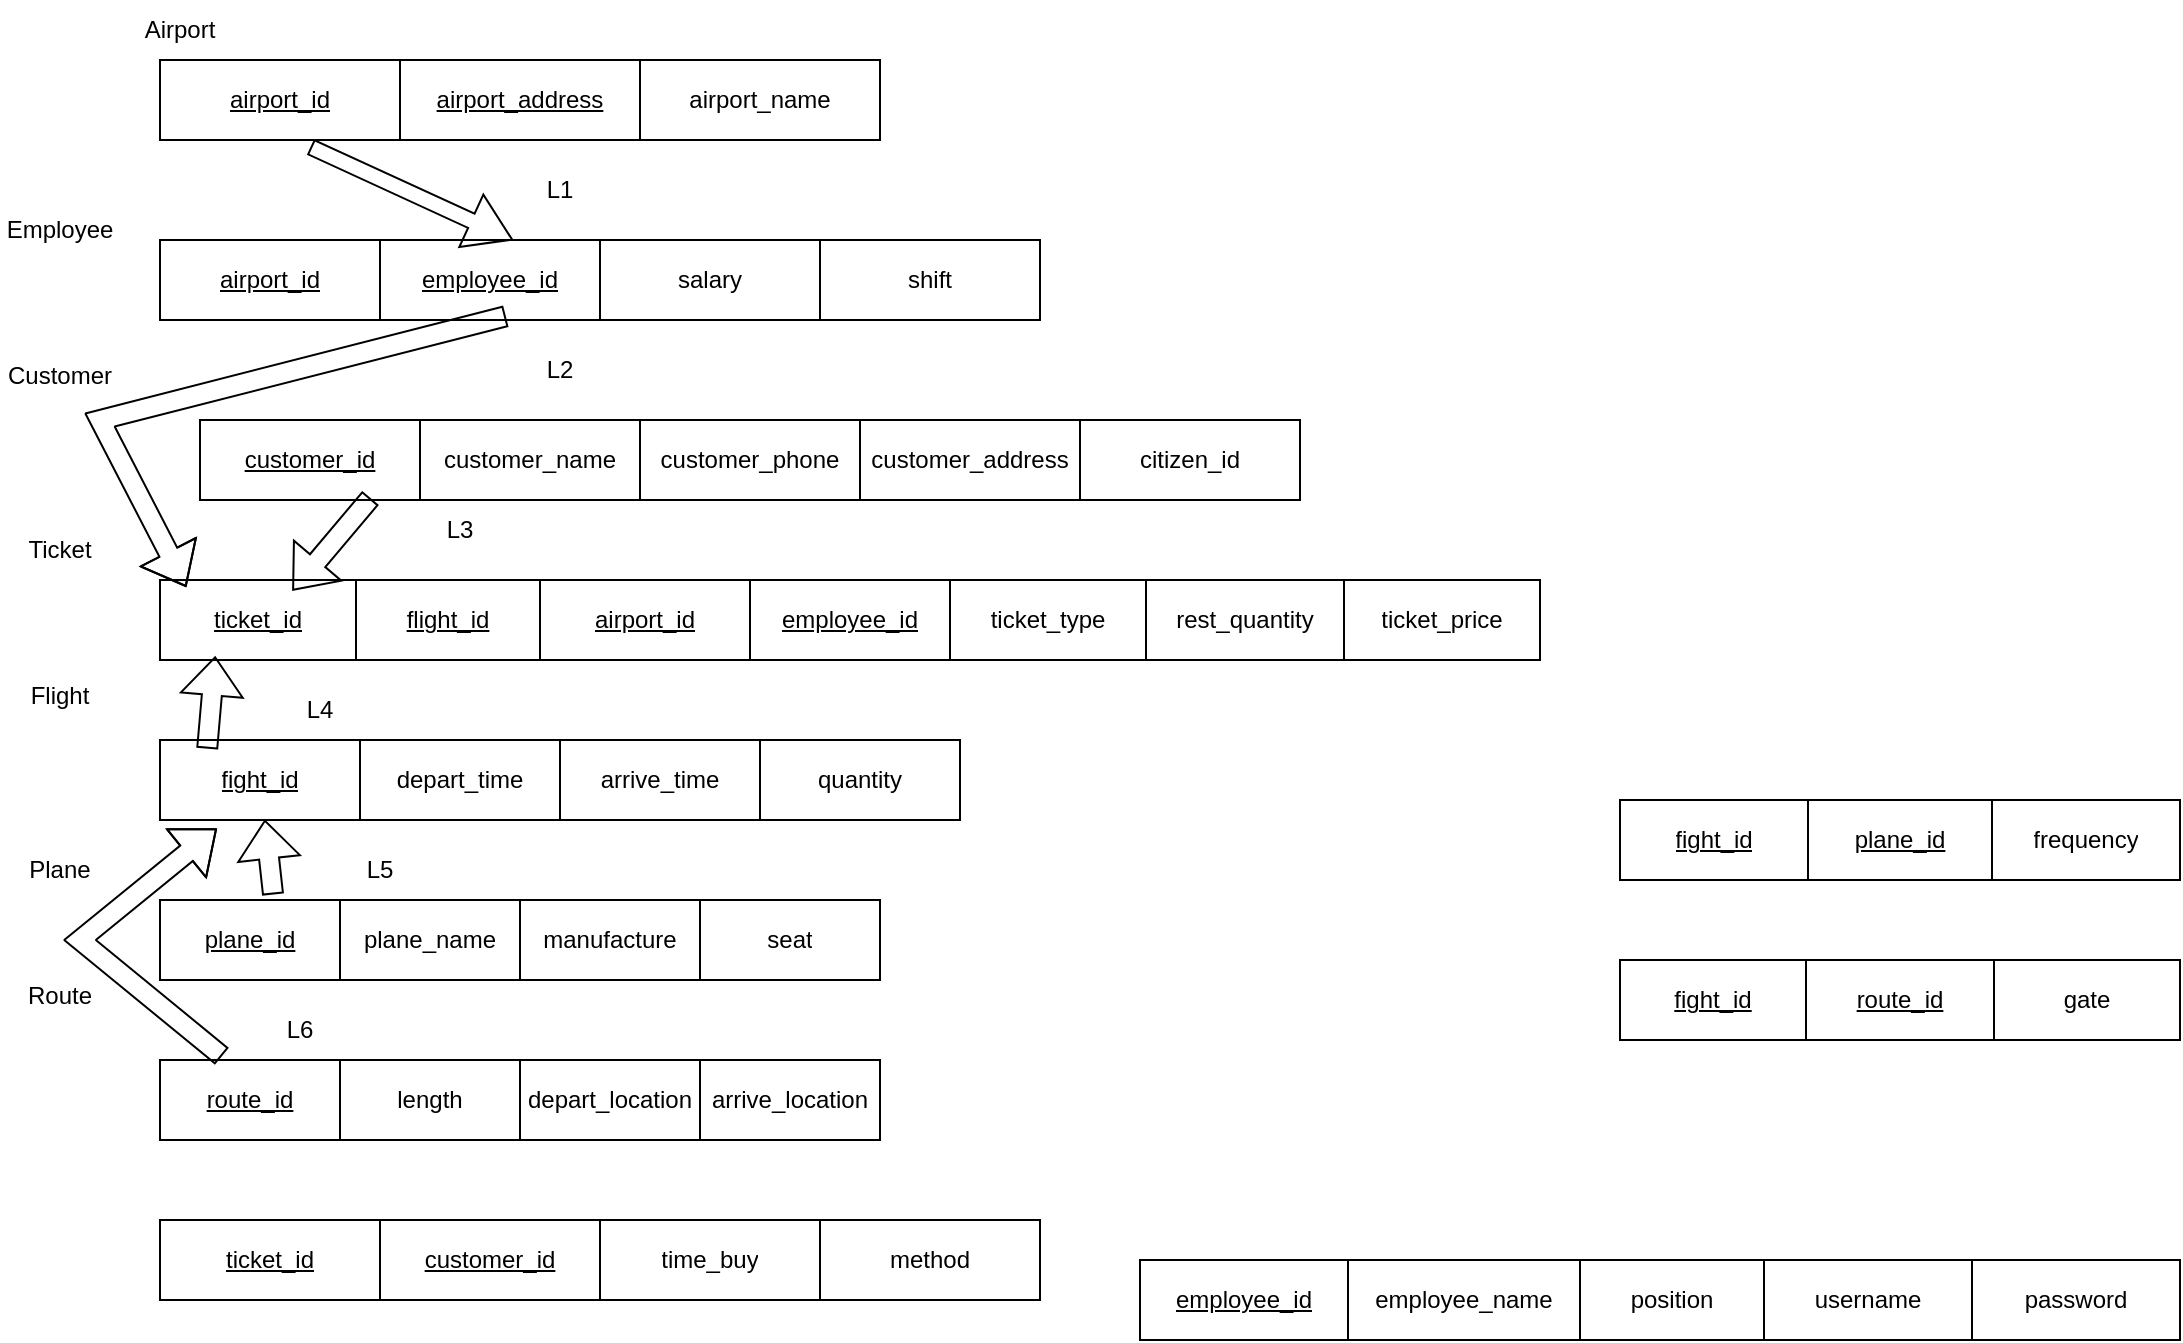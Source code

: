 <mxfile version="26.2.9">
  <diagram name="Page-1" id="2ppMY8HaYaGod2oETGBw">
    <mxGraphModel dx="1238" dy="633" grid="1" gridSize="10" guides="1" tooltips="1" connect="1" arrows="1" fold="1" page="1" pageScale="1" pageWidth="850" pageHeight="1100" math="0" shadow="0">
      <root>
        <mxCell id="0" />
        <mxCell id="1" parent="0" />
        <mxCell id="t6_VdybP5JX7vsFyHu6O-8" value="" style="shape=table;startSize=0;container=1;collapsible=0;childLayout=tableLayout;" parent="1" vertex="1">
          <mxGeometry x="80" y="60" width="360" height="40" as="geometry" />
        </mxCell>
        <mxCell id="t6_VdybP5JX7vsFyHu6O-9" value="" style="shape=tableRow;horizontal=0;startSize=0;swimlaneHead=0;swimlaneBody=0;strokeColor=inherit;top=0;left=0;bottom=0;right=0;collapsible=0;dropTarget=0;fillColor=none;points=[[0,0.5],[1,0.5]];portConstraint=eastwest;" parent="t6_VdybP5JX7vsFyHu6O-8" vertex="1">
          <mxGeometry width="360" height="40" as="geometry" />
        </mxCell>
        <mxCell id="t6_VdybP5JX7vsFyHu6O-10" value="&lt;u&gt;airport_id&lt;/u&gt;" style="shape=partialRectangle;html=1;whiteSpace=wrap;connectable=0;strokeColor=inherit;overflow=hidden;fillColor=none;top=0;left=0;bottom=0;right=0;pointerEvents=1;" parent="t6_VdybP5JX7vsFyHu6O-9" vertex="1">
          <mxGeometry width="120" height="40" as="geometry">
            <mxRectangle width="120" height="40" as="alternateBounds" />
          </mxGeometry>
        </mxCell>
        <mxCell id="t6_VdybP5JX7vsFyHu6O-11" value="&lt;u&gt;airport_address&lt;/u&gt;" style="shape=partialRectangle;html=1;whiteSpace=wrap;connectable=0;strokeColor=inherit;overflow=hidden;fillColor=none;top=0;left=0;bottom=0;right=0;pointerEvents=1;" parent="t6_VdybP5JX7vsFyHu6O-9" vertex="1">
          <mxGeometry x="120" width="120" height="40" as="geometry">
            <mxRectangle width="120" height="40" as="alternateBounds" />
          </mxGeometry>
        </mxCell>
        <mxCell id="t6_VdybP5JX7vsFyHu6O-12" value="airport_name" style="shape=partialRectangle;html=1;whiteSpace=wrap;connectable=0;strokeColor=inherit;overflow=hidden;fillColor=none;top=0;left=0;bottom=0;right=0;pointerEvents=1;" parent="t6_VdybP5JX7vsFyHu6O-9" vertex="1">
          <mxGeometry x="240" width="120" height="40" as="geometry">
            <mxRectangle width="120" height="40" as="alternateBounds" />
          </mxGeometry>
        </mxCell>
        <mxCell id="t6_VdybP5JX7vsFyHu6O-13" value="" style="shape=table;startSize=0;container=1;collapsible=0;childLayout=tableLayout;" parent="1" vertex="1">
          <mxGeometry x="80" y="150" width="440" height="40" as="geometry" />
        </mxCell>
        <mxCell id="t6_VdybP5JX7vsFyHu6O-14" value="" style="shape=tableRow;horizontal=0;startSize=0;swimlaneHead=0;swimlaneBody=0;strokeColor=inherit;top=0;left=0;bottom=0;right=0;collapsible=0;dropTarget=0;fillColor=none;points=[[0,0.5],[1,0.5]];portConstraint=eastwest;" parent="t6_VdybP5JX7vsFyHu6O-13" vertex="1">
          <mxGeometry width="440" height="40" as="geometry" />
        </mxCell>
        <mxCell id="t6_VdybP5JX7vsFyHu6O-15" value="&lt;u&gt;airport_id&lt;/u&gt;" style="shape=partialRectangle;html=1;whiteSpace=wrap;connectable=0;strokeColor=inherit;overflow=hidden;fillColor=none;top=0;left=0;bottom=0;right=0;pointerEvents=1;" parent="t6_VdybP5JX7vsFyHu6O-14" vertex="1">
          <mxGeometry width="110" height="40" as="geometry">
            <mxRectangle width="110" height="40" as="alternateBounds" />
          </mxGeometry>
        </mxCell>
        <mxCell id="t6_VdybP5JX7vsFyHu6O-16" value="&lt;u&gt;employee_id&lt;/u&gt;" style="shape=partialRectangle;html=1;whiteSpace=wrap;connectable=0;strokeColor=inherit;overflow=hidden;fillColor=none;top=0;left=0;bottom=0;right=0;pointerEvents=1;" parent="t6_VdybP5JX7vsFyHu6O-14" vertex="1">
          <mxGeometry x="110" width="110" height="40" as="geometry">
            <mxRectangle width="110" height="40" as="alternateBounds" />
          </mxGeometry>
        </mxCell>
        <mxCell id="t6_VdybP5JX7vsFyHu6O-17" value="salary" style="shape=partialRectangle;html=1;whiteSpace=wrap;connectable=0;strokeColor=inherit;overflow=hidden;fillColor=none;top=0;left=0;bottom=0;right=0;pointerEvents=1;" parent="t6_VdybP5JX7vsFyHu6O-14" vertex="1">
          <mxGeometry x="220" width="110" height="40" as="geometry">
            <mxRectangle width="110" height="40" as="alternateBounds" />
          </mxGeometry>
        </mxCell>
        <mxCell id="t6_VdybP5JX7vsFyHu6O-18" value="shift" style="shape=partialRectangle;html=1;whiteSpace=wrap;connectable=0;strokeColor=inherit;overflow=hidden;fillColor=none;top=0;left=0;bottom=0;right=0;pointerEvents=1;" parent="t6_VdybP5JX7vsFyHu6O-14" vertex="1">
          <mxGeometry x="330" width="110" height="40" as="geometry">
            <mxRectangle width="110" height="40" as="alternateBounds" />
          </mxGeometry>
        </mxCell>
        <mxCell id="t6_VdybP5JX7vsFyHu6O-26" value="" style="shape=table;startSize=0;container=1;collapsible=0;childLayout=tableLayout;" parent="1" vertex="1">
          <mxGeometry x="80" y="480" width="360" height="40" as="geometry" />
        </mxCell>
        <mxCell id="t6_VdybP5JX7vsFyHu6O-27" value="" style="shape=tableRow;horizontal=0;startSize=0;swimlaneHead=0;swimlaneBody=0;strokeColor=inherit;top=0;left=0;bottom=0;right=0;collapsible=0;dropTarget=0;fillColor=none;points=[[0,0.5],[1,0.5]];portConstraint=eastwest;" parent="t6_VdybP5JX7vsFyHu6O-26" vertex="1">
          <mxGeometry width="360" height="40" as="geometry" />
        </mxCell>
        <mxCell id="t6_VdybP5JX7vsFyHu6O-28" value="&lt;u&gt;plane_id&lt;/u&gt;" style="shape=partialRectangle;html=1;whiteSpace=wrap;connectable=0;strokeColor=inherit;overflow=hidden;fillColor=none;top=0;left=0;bottom=0;right=0;pointerEvents=1;" parent="t6_VdybP5JX7vsFyHu6O-27" vertex="1">
          <mxGeometry width="90" height="40" as="geometry">
            <mxRectangle width="90" height="40" as="alternateBounds" />
          </mxGeometry>
        </mxCell>
        <mxCell id="t6_VdybP5JX7vsFyHu6O-29" value="plane_name" style="shape=partialRectangle;html=1;whiteSpace=wrap;connectable=0;strokeColor=inherit;overflow=hidden;fillColor=none;top=0;left=0;bottom=0;right=0;pointerEvents=1;" parent="t6_VdybP5JX7vsFyHu6O-27" vertex="1">
          <mxGeometry x="90" width="90" height="40" as="geometry">
            <mxRectangle width="90" height="40" as="alternateBounds" />
          </mxGeometry>
        </mxCell>
        <mxCell id="t6_VdybP5JX7vsFyHu6O-30" value="manufacture" style="shape=partialRectangle;html=1;whiteSpace=wrap;connectable=0;strokeColor=inherit;overflow=hidden;fillColor=none;top=0;left=0;bottom=0;right=0;pointerEvents=1;" parent="t6_VdybP5JX7vsFyHu6O-27" vertex="1">
          <mxGeometry x="180" width="90" height="40" as="geometry">
            <mxRectangle width="90" height="40" as="alternateBounds" />
          </mxGeometry>
        </mxCell>
        <mxCell id="t6_VdybP5JX7vsFyHu6O-31" value="seat" style="shape=partialRectangle;html=1;whiteSpace=wrap;connectable=0;strokeColor=inherit;overflow=hidden;fillColor=none;top=0;left=0;bottom=0;right=0;pointerEvents=1;" parent="t6_VdybP5JX7vsFyHu6O-27" vertex="1">
          <mxGeometry x="270" width="90" height="40" as="geometry">
            <mxRectangle width="90" height="40" as="alternateBounds" />
          </mxGeometry>
        </mxCell>
        <mxCell id="t6_VdybP5JX7vsFyHu6O-39" value="" style="shape=table;startSize=0;container=1;collapsible=0;childLayout=tableLayout;" parent="1" vertex="1">
          <mxGeometry x="80" y="560" width="360" height="40" as="geometry" />
        </mxCell>
        <mxCell id="t6_VdybP5JX7vsFyHu6O-40" value="" style="shape=tableRow;horizontal=0;startSize=0;swimlaneHead=0;swimlaneBody=0;strokeColor=inherit;top=0;left=0;bottom=0;right=0;collapsible=0;dropTarget=0;fillColor=none;points=[[0,0.5],[1,0.5]];portConstraint=eastwest;" parent="t6_VdybP5JX7vsFyHu6O-39" vertex="1">
          <mxGeometry width="360" height="40" as="geometry" />
        </mxCell>
        <mxCell id="t6_VdybP5JX7vsFyHu6O-41" value="&lt;u&gt;route_id&lt;/u&gt;" style="shape=partialRectangle;html=1;whiteSpace=wrap;connectable=0;strokeColor=inherit;overflow=hidden;fillColor=none;top=0;left=0;bottom=0;right=0;pointerEvents=1;" parent="t6_VdybP5JX7vsFyHu6O-40" vertex="1">
          <mxGeometry width="90" height="40" as="geometry">
            <mxRectangle width="90" height="40" as="alternateBounds" />
          </mxGeometry>
        </mxCell>
        <mxCell id="t6_VdybP5JX7vsFyHu6O-42" value="length" style="shape=partialRectangle;html=1;whiteSpace=wrap;connectable=0;strokeColor=inherit;overflow=hidden;fillColor=none;top=0;left=0;bottom=0;right=0;pointerEvents=1;" parent="t6_VdybP5JX7vsFyHu6O-40" vertex="1">
          <mxGeometry x="90" width="90" height="40" as="geometry">
            <mxRectangle width="90" height="40" as="alternateBounds" />
          </mxGeometry>
        </mxCell>
        <mxCell id="t6_VdybP5JX7vsFyHu6O-43" value="depart_location" style="shape=partialRectangle;html=1;whiteSpace=wrap;connectable=0;strokeColor=inherit;overflow=hidden;fillColor=none;top=0;left=0;bottom=0;right=0;pointerEvents=1;" parent="t6_VdybP5JX7vsFyHu6O-40" vertex="1">
          <mxGeometry x="180" width="90" height="40" as="geometry">
            <mxRectangle width="90" height="40" as="alternateBounds" />
          </mxGeometry>
        </mxCell>
        <mxCell id="t6_VdybP5JX7vsFyHu6O-44" value="arrive_location" style="shape=partialRectangle;html=1;whiteSpace=wrap;connectable=0;strokeColor=inherit;overflow=hidden;fillColor=none;top=0;left=0;bottom=0;right=0;pointerEvents=1;" parent="t6_VdybP5JX7vsFyHu6O-40" vertex="1">
          <mxGeometry x="270" width="90" height="40" as="geometry">
            <mxRectangle width="90" height="40" as="alternateBounds" />
          </mxGeometry>
        </mxCell>
        <mxCell id="t6_VdybP5JX7vsFyHu6O-65" value="" style="shape=table;startSize=0;container=1;collapsible=0;childLayout=tableLayout;" parent="1" vertex="1">
          <mxGeometry x="80" y="400" width="400" height="40" as="geometry" />
        </mxCell>
        <mxCell id="t6_VdybP5JX7vsFyHu6O-66" value="" style="shape=tableRow;horizontal=0;startSize=0;swimlaneHead=0;swimlaneBody=0;strokeColor=inherit;top=0;left=0;bottom=0;right=0;collapsible=0;dropTarget=0;fillColor=none;points=[[0,0.5],[1,0.5]];portConstraint=eastwest;" parent="t6_VdybP5JX7vsFyHu6O-65" vertex="1">
          <mxGeometry width="400" height="40" as="geometry" />
        </mxCell>
        <mxCell id="t6_VdybP5JX7vsFyHu6O-67" value="&lt;u&gt;fight_id&lt;/u&gt;" style="shape=partialRectangle;html=1;whiteSpace=wrap;connectable=0;strokeColor=inherit;overflow=hidden;fillColor=none;top=0;left=0;bottom=0;right=0;pointerEvents=1;" parent="t6_VdybP5JX7vsFyHu6O-66" vertex="1">
          <mxGeometry width="100" height="40" as="geometry">
            <mxRectangle width="100" height="40" as="alternateBounds" />
          </mxGeometry>
        </mxCell>
        <mxCell id="t6_VdybP5JX7vsFyHu6O-68" value="depart_time" style="shape=partialRectangle;html=1;whiteSpace=wrap;connectable=0;strokeColor=inherit;overflow=hidden;fillColor=none;top=0;left=0;bottom=0;right=0;pointerEvents=1;" parent="t6_VdybP5JX7vsFyHu6O-66" vertex="1">
          <mxGeometry x="100" width="100" height="40" as="geometry">
            <mxRectangle width="100" height="40" as="alternateBounds" />
          </mxGeometry>
        </mxCell>
        <mxCell id="t6_VdybP5JX7vsFyHu6O-69" value="arrive_time" style="shape=partialRectangle;html=1;whiteSpace=wrap;connectable=0;strokeColor=inherit;overflow=hidden;fillColor=none;top=0;left=0;bottom=0;right=0;pointerEvents=1;" parent="t6_VdybP5JX7vsFyHu6O-66" vertex="1">
          <mxGeometry x="200" width="100" height="40" as="geometry">
            <mxRectangle width="100" height="40" as="alternateBounds" />
          </mxGeometry>
        </mxCell>
        <mxCell id="t6_VdybP5JX7vsFyHu6O-70" value="quantity" style="shape=partialRectangle;html=1;whiteSpace=wrap;connectable=0;strokeColor=inherit;overflow=hidden;fillColor=none;top=0;left=0;bottom=0;right=0;pointerEvents=1;" parent="t6_VdybP5JX7vsFyHu6O-66" vertex="1">
          <mxGeometry x="300" width="100" height="40" as="geometry">
            <mxRectangle width="100" height="40" as="alternateBounds" />
          </mxGeometry>
        </mxCell>
        <mxCell id="t6_VdybP5JX7vsFyHu6O-81" value="" style="shape=table;startSize=0;container=1;collapsible=0;childLayout=tableLayout;" parent="1" vertex="1">
          <mxGeometry x="80" y="640" width="440" height="40" as="geometry" />
        </mxCell>
        <mxCell id="t6_VdybP5JX7vsFyHu6O-82" value="" style="shape=tableRow;horizontal=0;startSize=0;swimlaneHead=0;swimlaneBody=0;strokeColor=inherit;top=0;left=0;bottom=0;right=0;collapsible=0;dropTarget=0;fillColor=none;points=[[0,0.5],[1,0.5]];portConstraint=eastwest;" parent="t6_VdybP5JX7vsFyHu6O-81" vertex="1">
          <mxGeometry width="440" height="40" as="geometry" />
        </mxCell>
        <mxCell id="t6_VdybP5JX7vsFyHu6O-83" value="&lt;u&gt;ticket_id&lt;/u&gt;" style="shape=partialRectangle;html=1;whiteSpace=wrap;connectable=0;strokeColor=inherit;overflow=hidden;fillColor=none;top=0;left=0;bottom=0;right=0;pointerEvents=1;" parent="t6_VdybP5JX7vsFyHu6O-82" vertex="1">
          <mxGeometry width="110" height="40" as="geometry">
            <mxRectangle width="110" height="40" as="alternateBounds" />
          </mxGeometry>
        </mxCell>
        <mxCell id="t6_VdybP5JX7vsFyHu6O-84" value="&lt;u&gt;customer_id&lt;/u&gt;" style="shape=partialRectangle;html=1;whiteSpace=wrap;connectable=0;strokeColor=inherit;overflow=hidden;fillColor=none;top=0;left=0;bottom=0;right=0;pointerEvents=1;" parent="t6_VdybP5JX7vsFyHu6O-82" vertex="1">
          <mxGeometry x="110" width="110" height="40" as="geometry">
            <mxRectangle width="110" height="40" as="alternateBounds" />
          </mxGeometry>
        </mxCell>
        <mxCell id="t6_VdybP5JX7vsFyHu6O-85" value="time_buy" style="shape=partialRectangle;html=1;whiteSpace=wrap;connectable=0;strokeColor=inherit;overflow=hidden;fillColor=none;top=0;left=0;bottom=0;right=0;pointerEvents=1;" parent="t6_VdybP5JX7vsFyHu6O-82" vertex="1">
          <mxGeometry x="220" width="110" height="40" as="geometry">
            <mxRectangle width="110" height="40" as="alternateBounds" />
          </mxGeometry>
        </mxCell>
        <mxCell id="t6_VdybP5JX7vsFyHu6O-86" value="method" style="shape=partialRectangle;html=1;whiteSpace=wrap;connectable=0;strokeColor=inherit;overflow=hidden;fillColor=none;top=0;left=0;bottom=0;right=0;pointerEvents=1;" parent="t6_VdybP5JX7vsFyHu6O-82" vertex="1">
          <mxGeometry x="330" width="110" height="40" as="geometry">
            <mxRectangle width="110" height="40" as="alternateBounds" />
          </mxGeometry>
        </mxCell>
        <mxCell id="t6_VdybP5JX7vsFyHu6O-19" value="" style="shape=table;startSize=0;container=1;collapsible=0;childLayout=tableLayout;" parent="1" vertex="1">
          <mxGeometry x="570" y="660" width="520" height="40" as="geometry" />
        </mxCell>
        <mxCell id="t6_VdybP5JX7vsFyHu6O-20" value="" style="shape=tableRow;horizontal=0;startSize=0;swimlaneHead=0;swimlaneBody=0;strokeColor=inherit;top=0;left=0;bottom=0;right=0;collapsible=0;dropTarget=0;fillColor=none;points=[[0,0.5],[1,0.5]];portConstraint=eastwest;" parent="t6_VdybP5JX7vsFyHu6O-19" vertex="1">
          <mxGeometry width="520" height="40" as="geometry" />
        </mxCell>
        <mxCell id="t6_VdybP5JX7vsFyHu6O-21" value="&lt;u&gt;employee_id&lt;/u&gt;" style="shape=partialRectangle;html=1;whiteSpace=wrap;connectable=0;strokeColor=inherit;overflow=hidden;fillColor=none;top=0;left=0;bottom=0;right=0;pointerEvents=1;" parent="t6_VdybP5JX7vsFyHu6O-20" vertex="1">
          <mxGeometry width="104" height="40" as="geometry">
            <mxRectangle width="104" height="40" as="alternateBounds" />
          </mxGeometry>
        </mxCell>
        <mxCell id="t6_VdybP5JX7vsFyHu6O-22" value="employee_name" style="shape=partialRectangle;html=1;whiteSpace=wrap;connectable=0;strokeColor=inherit;overflow=hidden;fillColor=none;top=0;left=0;bottom=0;right=0;pointerEvents=1;" parent="t6_VdybP5JX7vsFyHu6O-20" vertex="1">
          <mxGeometry x="104" width="116" height="40" as="geometry">
            <mxRectangle width="116" height="40" as="alternateBounds" />
          </mxGeometry>
        </mxCell>
        <mxCell id="t6_VdybP5JX7vsFyHu6O-23" value="position" style="shape=partialRectangle;html=1;whiteSpace=wrap;connectable=0;strokeColor=inherit;overflow=hidden;fillColor=none;top=0;left=0;bottom=0;right=0;pointerEvents=1;" parent="t6_VdybP5JX7vsFyHu6O-20" vertex="1">
          <mxGeometry x="220" width="92" height="40" as="geometry">
            <mxRectangle width="92" height="40" as="alternateBounds" />
          </mxGeometry>
        </mxCell>
        <mxCell id="t6_VdybP5JX7vsFyHu6O-24" value="username" style="shape=partialRectangle;html=1;whiteSpace=wrap;connectable=0;strokeColor=inherit;overflow=hidden;fillColor=none;top=0;left=0;bottom=0;right=0;pointerEvents=1;" parent="t6_VdybP5JX7vsFyHu6O-20" vertex="1">
          <mxGeometry x="312" width="104" height="40" as="geometry">
            <mxRectangle width="104" height="40" as="alternateBounds" />
          </mxGeometry>
        </mxCell>
        <mxCell id="t6_VdybP5JX7vsFyHu6O-25" value="password" style="shape=partialRectangle;html=1;whiteSpace=wrap;connectable=0;strokeColor=inherit;overflow=hidden;fillColor=none;top=0;left=0;bottom=0;right=0;pointerEvents=1;" parent="t6_VdybP5JX7vsFyHu6O-20" vertex="1">
          <mxGeometry x="416" width="104" height="40" as="geometry">
            <mxRectangle width="104" height="40" as="alternateBounds" />
          </mxGeometry>
        </mxCell>
        <mxCell id="t6_VdybP5JX7vsFyHu6O-97" value="" style="endArrow=none;html=1;rounded=0;" parent="1" target="t6_VdybP5JX7vsFyHu6O-56" edge="1">
          <mxGeometry width="50" height="50" relative="1" as="geometry">
            <mxPoint x="380" y="350" as="sourcePoint" />
            <mxPoint x="430" y="300" as="targetPoint" />
          </mxGeometry>
        </mxCell>
        <mxCell id="t6_VdybP5JX7vsFyHu6O-56" value="" style="shape=table;startSize=0;container=1;collapsible=0;childLayout=tableLayout;" parent="1" vertex="1">
          <mxGeometry x="80" y="320" width="690" height="40" as="geometry" />
        </mxCell>
        <mxCell id="t6_VdybP5JX7vsFyHu6O-57" value="" style="shape=tableRow;horizontal=0;startSize=0;swimlaneHead=0;swimlaneBody=0;strokeColor=inherit;top=0;left=0;bottom=0;right=0;collapsible=0;dropTarget=0;fillColor=none;points=[[0,0.5],[1,0.5]];portConstraint=eastwest;" parent="t6_VdybP5JX7vsFyHu6O-56" vertex="1">
          <mxGeometry width="690" height="40" as="geometry" />
        </mxCell>
        <mxCell id="t6_VdybP5JX7vsFyHu6O-58" value="&lt;u&gt;ticket_id&lt;/u&gt;" style="shape=partialRectangle;html=1;whiteSpace=wrap;connectable=0;strokeColor=inherit;overflow=hidden;fillColor=none;top=0;left=0;bottom=0;right=0;pointerEvents=1;" parent="t6_VdybP5JX7vsFyHu6O-57" vertex="1">
          <mxGeometry width="98" height="40" as="geometry">
            <mxRectangle width="98" height="40" as="alternateBounds" />
          </mxGeometry>
        </mxCell>
        <mxCell id="t6_VdybP5JX7vsFyHu6O-59" value="&lt;u&gt;flight_id&lt;/u&gt;" style="shape=partialRectangle;html=1;whiteSpace=wrap;connectable=0;strokeColor=inherit;overflow=hidden;fillColor=none;top=0;left=0;bottom=0;right=0;pointerEvents=1;" parent="t6_VdybP5JX7vsFyHu6O-57" vertex="1">
          <mxGeometry x="98" width="92" height="40" as="geometry">
            <mxRectangle width="92" height="40" as="alternateBounds" />
          </mxGeometry>
        </mxCell>
        <mxCell id="t6_VdybP5JX7vsFyHu6O-60" value="&lt;u&gt;airport_id&lt;/u&gt;" style="shape=partialRectangle;html=1;whiteSpace=wrap;connectable=0;strokeColor=inherit;overflow=hidden;fillColor=none;top=0;left=0;bottom=0;right=0;pointerEvents=1;" parent="t6_VdybP5JX7vsFyHu6O-57" vertex="1">
          <mxGeometry x="190" width="105" height="40" as="geometry">
            <mxRectangle width="105" height="40" as="alternateBounds" />
          </mxGeometry>
        </mxCell>
        <mxCell id="t6_VdybP5JX7vsFyHu6O-61" value="&lt;u&gt;employee_id&lt;/u&gt;" style="shape=partialRectangle;html=1;whiteSpace=wrap;connectable=0;strokeColor=inherit;overflow=hidden;fillColor=none;top=0;left=0;bottom=0;right=0;pointerEvents=1;" parent="t6_VdybP5JX7vsFyHu6O-57" vertex="1">
          <mxGeometry x="295" width="100" height="40" as="geometry">
            <mxRectangle width="100" height="40" as="alternateBounds" />
          </mxGeometry>
        </mxCell>
        <mxCell id="t6_VdybP5JX7vsFyHu6O-62" value="ticket_type" style="shape=partialRectangle;html=1;whiteSpace=wrap;connectable=0;strokeColor=inherit;overflow=hidden;fillColor=none;top=0;left=0;bottom=0;right=0;pointerEvents=1;" parent="t6_VdybP5JX7vsFyHu6O-57" vertex="1">
          <mxGeometry x="395" width="98" height="40" as="geometry">
            <mxRectangle width="98" height="40" as="alternateBounds" />
          </mxGeometry>
        </mxCell>
        <mxCell id="t6_VdybP5JX7vsFyHu6O-63" value="rest_quantity" style="shape=partialRectangle;html=1;whiteSpace=wrap;connectable=0;strokeColor=inherit;overflow=hidden;fillColor=none;top=0;left=0;bottom=0;right=0;pointerEvents=1;" parent="t6_VdybP5JX7vsFyHu6O-57" vertex="1">
          <mxGeometry x="493" width="99" height="40" as="geometry">
            <mxRectangle width="99" height="40" as="alternateBounds" />
          </mxGeometry>
        </mxCell>
        <mxCell id="t6_VdybP5JX7vsFyHu6O-64" value="ticket_price" style="shape=partialRectangle;html=1;whiteSpace=wrap;connectable=0;strokeColor=inherit;overflow=hidden;fillColor=none;top=0;left=0;bottom=0;right=0;pointerEvents=1;" parent="t6_VdybP5JX7vsFyHu6O-57" vertex="1">
          <mxGeometry x="592" width="98" height="40" as="geometry">
            <mxRectangle width="98" height="40" as="alternateBounds" />
          </mxGeometry>
        </mxCell>
        <mxCell id="uHTE1b1q45DKBKrNuoUM-1" value="Airport" style="text;html=1;align=center;verticalAlign=middle;whiteSpace=wrap;rounded=0;" vertex="1" parent="1">
          <mxGeometry x="60" y="30" width="60" height="30" as="geometry" />
        </mxCell>
        <mxCell id="uHTE1b1q45DKBKrNuoUM-2" value="Employee" style="text;html=1;align=center;verticalAlign=middle;whiteSpace=wrap;rounded=0;" vertex="1" parent="1">
          <mxGeometry y="130" width="60" height="30" as="geometry" />
        </mxCell>
        <mxCell id="t6_VdybP5JX7vsFyHu6O-49" value="" style="shape=table;startSize=0;container=1;collapsible=0;childLayout=tableLayout;" parent="1" vertex="1">
          <mxGeometry x="100" y="240" width="550" height="40" as="geometry" />
        </mxCell>
        <mxCell id="t6_VdybP5JX7vsFyHu6O-50" value="" style="shape=tableRow;horizontal=0;startSize=0;swimlaneHead=0;swimlaneBody=0;strokeColor=inherit;top=0;left=0;bottom=0;right=0;collapsible=0;dropTarget=0;fillColor=none;points=[[0,0.5],[1,0.5]];portConstraint=eastwest;" parent="t6_VdybP5JX7vsFyHu6O-49" vertex="1">
          <mxGeometry width="550" height="40" as="geometry" />
        </mxCell>
        <mxCell id="t6_VdybP5JX7vsFyHu6O-51" value="&lt;u&gt;customer_id&lt;/u&gt;" style="shape=partialRectangle;html=1;whiteSpace=wrap;connectable=0;strokeColor=inherit;overflow=hidden;fillColor=none;top=0;left=0;bottom=0;right=0;pointerEvents=1;" parent="t6_VdybP5JX7vsFyHu6O-50" vertex="1">
          <mxGeometry width="110" height="40" as="geometry">
            <mxRectangle width="110" height="40" as="alternateBounds" />
          </mxGeometry>
        </mxCell>
        <mxCell id="t6_VdybP5JX7vsFyHu6O-52" value="customer_name" style="shape=partialRectangle;html=1;whiteSpace=wrap;connectable=0;strokeColor=inherit;overflow=hidden;fillColor=none;top=0;left=0;bottom=0;right=0;pointerEvents=1;" parent="t6_VdybP5JX7vsFyHu6O-50" vertex="1">
          <mxGeometry x="110" width="110" height="40" as="geometry">
            <mxRectangle width="110" height="40" as="alternateBounds" />
          </mxGeometry>
        </mxCell>
        <mxCell id="t6_VdybP5JX7vsFyHu6O-53" value="customer_phone" style="shape=partialRectangle;html=1;whiteSpace=wrap;connectable=0;strokeColor=inherit;overflow=hidden;fillColor=none;top=0;left=0;bottom=0;right=0;pointerEvents=1;" parent="t6_VdybP5JX7vsFyHu6O-50" vertex="1">
          <mxGeometry x="220" width="110" height="40" as="geometry">
            <mxRectangle width="110" height="40" as="alternateBounds" />
          </mxGeometry>
        </mxCell>
        <mxCell id="t6_VdybP5JX7vsFyHu6O-54" value="customer_address" style="shape=partialRectangle;html=1;whiteSpace=wrap;connectable=0;strokeColor=inherit;overflow=hidden;fillColor=none;top=0;left=0;bottom=0;right=0;pointerEvents=1;" parent="t6_VdybP5JX7vsFyHu6O-50" vertex="1">
          <mxGeometry x="330" width="110" height="40" as="geometry">
            <mxRectangle width="110" height="40" as="alternateBounds" />
          </mxGeometry>
        </mxCell>
        <mxCell id="t6_VdybP5JX7vsFyHu6O-55" value="citizen_id" style="shape=partialRectangle;html=1;whiteSpace=wrap;connectable=0;strokeColor=inherit;overflow=hidden;fillColor=none;top=0;left=0;bottom=0;right=0;pointerEvents=1;" parent="t6_VdybP5JX7vsFyHu6O-50" vertex="1">
          <mxGeometry x="440" width="110" height="40" as="geometry">
            <mxRectangle width="110" height="40" as="alternateBounds" />
          </mxGeometry>
        </mxCell>
        <mxCell id="uHTE1b1q45DKBKrNuoUM-3" value="Customer&lt;div&gt;&lt;br&gt;&lt;/div&gt;" style="text;html=1;align=center;verticalAlign=middle;whiteSpace=wrap;rounded=0;" vertex="1" parent="1">
          <mxGeometry y="210" width="60" height="30" as="geometry" />
        </mxCell>
        <mxCell id="uHTE1b1q45DKBKrNuoUM-5" value="Ticket" style="text;html=1;align=center;verticalAlign=middle;whiteSpace=wrap;rounded=0;" vertex="1" parent="1">
          <mxGeometry y="290" width="60" height="30" as="geometry" />
        </mxCell>
        <mxCell id="uHTE1b1q45DKBKrNuoUM-6" value="Flight&lt;div&gt;&lt;br&gt;&lt;/div&gt;" style="text;html=1;align=center;verticalAlign=middle;whiteSpace=wrap;rounded=0;" vertex="1" parent="1">
          <mxGeometry y="370" width="60" height="30" as="geometry" />
        </mxCell>
        <mxCell id="uHTE1b1q45DKBKrNuoUM-7" value="Route&lt;div&gt;&lt;br&gt;&lt;/div&gt;" style="text;html=1;align=center;verticalAlign=middle;whiteSpace=wrap;rounded=0;" vertex="1" parent="1">
          <mxGeometry y="520" width="60" height="30" as="geometry" />
        </mxCell>
        <mxCell id="uHTE1b1q45DKBKrNuoUM-8" value="Plane" style="text;html=1;align=center;verticalAlign=middle;whiteSpace=wrap;rounded=0;" vertex="1" parent="1">
          <mxGeometry y="450" width="60" height="30" as="geometry" />
        </mxCell>
        <mxCell id="uHTE1b1q45DKBKrNuoUM-10" value="" style="shape=flexArrow;endArrow=classic;html=1;rounded=0;exitX=0.209;exitY=1.086;exitDx=0;exitDy=0;exitPerimeter=0;width=7.778;endSize=7.144;" edge="1" parent="1" source="t6_VdybP5JX7vsFyHu6O-9" target="t6_VdybP5JX7vsFyHu6O-14">
          <mxGeometry width="50" height="50" relative="1" as="geometry">
            <mxPoint x="450" y="330" as="sourcePoint" />
            <mxPoint x="500" y="280" as="targetPoint" />
            <Array as="points" />
          </mxGeometry>
        </mxCell>
        <mxCell id="uHTE1b1q45DKBKrNuoUM-11" value="" style="shape=flexArrow;endArrow=classic;html=1;rounded=0;exitX=0.155;exitY=0.975;exitDx=0;exitDy=0;exitPerimeter=0;entryX=0.096;entryY=0.131;entryDx=0;entryDy=0;entryPerimeter=0;" edge="1" parent="1" source="t6_VdybP5JX7vsFyHu6O-50" target="t6_VdybP5JX7vsFyHu6O-57">
          <mxGeometry width="50" height="50" relative="1" as="geometry">
            <mxPoint x="450" y="330" as="sourcePoint" />
            <mxPoint x="500" y="280" as="targetPoint" />
          </mxGeometry>
        </mxCell>
        <mxCell id="uHTE1b1q45DKBKrNuoUM-12" value="" style="shape=flexArrow;endArrow=classic;html=1;rounded=0;exitX=0.157;exitY=-0.069;exitDx=0;exitDy=0;exitPerimeter=0;entryX=0.131;entryY=0.997;entryDx=0;entryDy=0;entryPerimeter=0;" edge="1" parent="1" source="t6_VdybP5JX7vsFyHu6O-27" target="t6_VdybP5JX7vsFyHu6O-66">
          <mxGeometry width="50" height="50" relative="1" as="geometry">
            <mxPoint x="450" y="400" as="sourcePoint" />
            <mxPoint x="500" y="350" as="targetPoint" />
          </mxGeometry>
        </mxCell>
        <mxCell id="uHTE1b1q45DKBKrNuoUM-13" value="" style="shape=flexArrow;endArrow=classic;html=1;rounded=0;exitX=0.086;exitY=-0.047;exitDx=0;exitDy=0;exitPerimeter=0;entryX=0.071;entryY=1.108;entryDx=0;entryDy=0;entryPerimeter=0;" edge="1" parent="1" source="t6_VdybP5JX7vsFyHu6O-40" target="t6_VdybP5JX7vsFyHu6O-66">
          <mxGeometry width="50" height="50" relative="1" as="geometry">
            <mxPoint x="450" y="330" as="sourcePoint" />
            <mxPoint x="500" y="280" as="targetPoint" />
            <Array as="points">
              <mxPoint x="40" y="500" />
            </Array>
          </mxGeometry>
        </mxCell>
        <mxCell id="uHTE1b1q45DKBKrNuoUM-14" value="" style="shape=flexArrow;endArrow=classic;html=1;rounded=0;exitX=0.059;exitY=0.108;exitDx=0;exitDy=0;exitPerimeter=0;entryX=0.04;entryY=0.953;entryDx=0;entryDy=0;entryPerimeter=0;" edge="1" parent="1" source="t6_VdybP5JX7vsFyHu6O-66" target="t6_VdybP5JX7vsFyHu6O-57">
          <mxGeometry width="50" height="50" relative="1" as="geometry">
            <mxPoint x="450" y="330" as="sourcePoint" />
            <mxPoint x="500" y="280" as="targetPoint" />
          </mxGeometry>
        </mxCell>
        <mxCell id="uHTE1b1q45DKBKrNuoUM-15" value="" style="shape=flexArrow;endArrow=classic;html=1;rounded=0;exitX=0.393;exitY=0.953;exitDx=0;exitDy=0;exitPerimeter=0;entryX=0.019;entryY=0.086;entryDx=0;entryDy=0;entryPerimeter=0;" edge="1" parent="1" source="t6_VdybP5JX7vsFyHu6O-14" target="t6_VdybP5JX7vsFyHu6O-57">
          <mxGeometry width="50" height="50" relative="1" as="geometry">
            <mxPoint x="450" y="330" as="sourcePoint" />
            <mxPoint x="500" y="280" as="targetPoint" />
            <Array as="points">
              <mxPoint x="50" y="240" />
            </Array>
          </mxGeometry>
        </mxCell>
        <mxCell id="uHTE1b1q45DKBKrNuoUM-16" value="L6" style="text;html=1;align=center;verticalAlign=middle;whiteSpace=wrap;rounded=0;aspect=fixed;" vertex="1" parent="1">
          <mxGeometry x="120" y="530" width="60" height="30" as="geometry" />
        </mxCell>
        <mxCell id="uHTE1b1q45DKBKrNuoUM-17" value="L3" style="text;html=1;align=center;verticalAlign=middle;whiteSpace=wrap;rounded=0;" vertex="1" parent="1">
          <mxGeometry x="200" y="280" width="60" height="30" as="geometry" />
        </mxCell>
        <mxCell id="uHTE1b1q45DKBKrNuoUM-18" value="L2" style="text;html=1;align=center;verticalAlign=middle;whiteSpace=wrap;rounded=0;" vertex="1" parent="1">
          <mxGeometry x="250" y="200" width="60" height="30" as="geometry" />
        </mxCell>
        <mxCell id="uHTE1b1q45DKBKrNuoUM-19" value="L4" style="text;html=1;align=center;verticalAlign=middle;whiteSpace=wrap;rounded=0;" vertex="1" parent="1">
          <mxGeometry x="130" y="370" width="60" height="30" as="geometry" />
        </mxCell>
        <mxCell id="uHTE1b1q45DKBKrNuoUM-20" value="L5" style="text;html=1;align=center;verticalAlign=middle;whiteSpace=wrap;rounded=0;" vertex="1" parent="1">
          <mxGeometry x="160" y="450" width="60" height="30" as="geometry" />
        </mxCell>
        <mxCell id="uHTE1b1q45DKBKrNuoUM-22" value="L1" style="text;html=1;align=center;verticalAlign=middle;whiteSpace=wrap;rounded=0;" vertex="1" parent="1">
          <mxGeometry x="250" y="110" width="60" height="30" as="geometry" />
        </mxCell>
        <mxCell id="t6_VdybP5JX7vsFyHu6O-71" value="" style="shape=table;startSize=0;container=1;collapsible=0;childLayout=tableLayout;" parent="1" vertex="1">
          <mxGeometry x="810" y="430" width="280" height="40" as="geometry" />
        </mxCell>
        <mxCell id="t6_VdybP5JX7vsFyHu6O-72" value="" style="shape=tableRow;horizontal=0;startSize=0;swimlaneHead=0;swimlaneBody=0;strokeColor=inherit;top=0;left=0;bottom=0;right=0;collapsible=0;dropTarget=0;fillColor=none;points=[[0,0.5],[1,0.5]];portConstraint=eastwest;" parent="t6_VdybP5JX7vsFyHu6O-71" vertex="1">
          <mxGeometry width="280" height="40" as="geometry" />
        </mxCell>
        <mxCell id="t6_VdybP5JX7vsFyHu6O-73" value="&lt;u&gt;fight_id&lt;/u&gt;" style="shape=partialRectangle;html=1;whiteSpace=wrap;connectable=0;strokeColor=inherit;overflow=hidden;fillColor=none;top=0;left=0;bottom=0;right=0;pointerEvents=1;" parent="t6_VdybP5JX7vsFyHu6O-72" vertex="1">
          <mxGeometry width="94" height="40" as="geometry">
            <mxRectangle width="94" height="40" as="alternateBounds" />
          </mxGeometry>
        </mxCell>
        <mxCell id="t6_VdybP5JX7vsFyHu6O-74" value="&lt;u&gt;plane_id&lt;/u&gt;" style="shape=partialRectangle;html=1;whiteSpace=wrap;connectable=0;strokeColor=inherit;overflow=hidden;fillColor=none;top=0;left=0;bottom=0;right=0;pointerEvents=1;" parent="t6_VdybP5JX7vsFyHu6O-72" vertex="1">
          <mxGeometry x="94" width="92" height="40" as="geometry">
            <mxRectangle width="92" height="40" as="alternateBounds" />
          </mxGeometry>
        </mxCell>
        <mxCell id="t6_VdybP5JX7vsFyHu6O-75" value="frequency" style="shape=partialRectangle;html=1;whiteSpace=wrap;connectable=0;strokeColor=inherit;overflow=hidden;fillColor=none;top=0;left=0;bottom=0;right=0;pointerEvents=1;" parent="t6_VdybP5JX7vsFyHu6O-72" vertex="1">
          <mxGeometry x="186" width="94" height="40" as="geometry">
            <mxRectangle width="94" height="40" as="alternateBounds" />
          </mxGeometry>
        </mxCell>
        <mxCell id="t6_VdybP5JX7vsFyHu6O-76" value="" style="shape=table;startSize=0;container=1;collapsible=0;childLayout=tableLayout;" parent="1" vertex="1">
          <mxGeometry x="810" y="510" width="280" height="40" as="geometry" />
        </mxCell>
        <mxCell id="t6_VdybP5JX7vsFyHu6O-77" value="" style="shape=tableRow;horizontal=0;startSize=0;swimlaneHead=0;swimlaneBody=0;strokeColor=inherit;top=0;left=0;bottom=0;right=0;collapsible=0;dropTarget=0;fillColor=none;points=[[0,0.5],[1,0.5]];portConstraint=eastwest;" parent="t6_VdybP5JX7vsFyHu6O-76" vertex="1">
          <mxGeometry width="280" height="40" as="geometry" />
        </mxCell>
        <mxCell id="t6_VdybP5JX7vsFyHu6O-78" value="&lt;u&gt;fight_id&lt;/u&gt;" style="shape=partialRectangle;html=1;whiteSpace=wrap;connectable=0;strokeColor=inherit;overflow=hidden;fillColor=none;top=0;left=0;bottom=0;right=0;pointerEvents=1;" parent="t6_VdybP5JX7vsFyHu6O-77" vertex="1">
          <mxGeometry width="93" height="40" as="geometry">
            <mxRectangle width="93" height="40" as="alternateBounds" />
          </mxGeometry>
        </mxCell>
        <mxCell id="t6_VdybP5JX7vsFyHu6O-79" value="&lt;u&gt;route_id&lt;/u&gt;" style="shape=partialRectangle;html=1;whiteSpace=wrap;connectable=0;strokeColor=inherit;overflow=hidden;fillColor=none;top=0;left=0;bottom=0;right=0;pointerEvents=1;" parent="t6_VdybP5JX7vsFyHu6O-77" vertex="1">
          <mxGeometry x="93" width="94" height="40" as="geometry">
            <mxRectangle width="94" height="40" as="alternateBounds" />
          </mxGeometry>
        </mxCell>
        <mxCell id="t6_VdybP5JX7vsFyHu6O-80" value="gate" style="shape=partialRectangle;html=1;whiteSpace=wrap;connectable=0;strokeColor=inherit;overflow=hidden;fillColor=none;top=0;left=0;bottom=0;right=0;pointerEvents=1;" parent="t6_VdybP5JX7vsFyHu6O-77" vertex="1">
          <mxGeometry x="187" width="93" height="40" as="geometry">
            <mxRectangle width="93" height="40" as="alternateBounds" />
          </mxGeometry>
        </mxCell>
      </root>
    </mxGraphModel>
  </diagram>
</mxfile>
